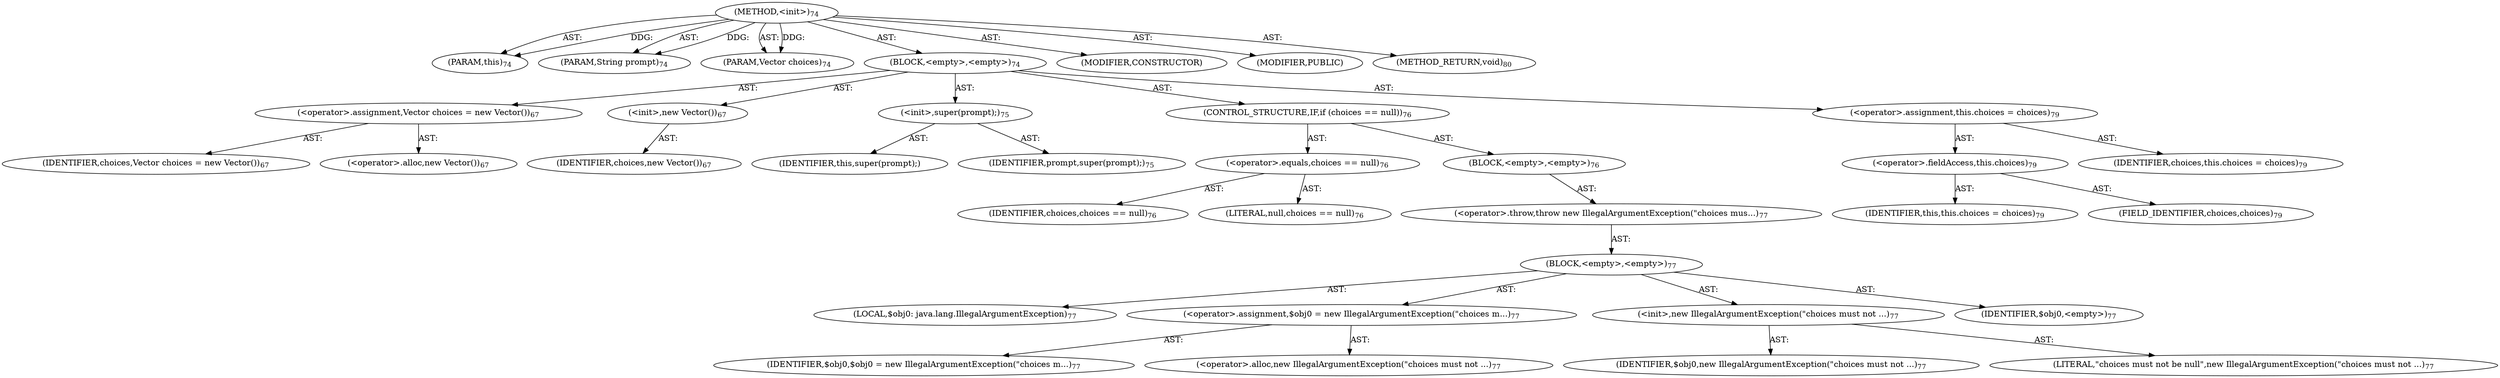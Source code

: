 digraph "&lt;init&gt;" {  
"111669149696" [label = <(METHOD,&lt;init&gt;)<SUB>74</SUB>> ]
"115964116993" [label = <(PARAM,this)<SUB>74</SUB>> ]
"115964116994" [label = <(PARAM,String prompt)<SUB>74</SUB>> ]
"115964116995" [label = <(PARAM,Vector choices)<SUB>74</SUB>> ]
"25769803776" [label = <(BLOCK,&lt;empty&gt;,&lt;empty&gt;)<SUB>74</SUB>> ]
"30064771073" [label = <(&lt;operator&gt;.assignment,Vector choices = new Vector())<SUB>67</SUB>> ]
"68719476740" [label = <(IDENTIFIER,choices,Vector choices = new Vector())<SUB>67</SUB>> ]
"30064771074" [label = <(&lt;operator&gt;.alloc,new Vector())<SUB>67</SUB>> ]
"30064771075" [label = <(&lt;init&gt;,new Vector())<SUB>67</SUB>> ]
"68719476741" [label = <(IDENTIFIER,choices,new Vector())<SUB>67</SUB>> ]
"30064771072" [label = <(&lt;init&gt;,super(prompt);)<SUB>75</SUB>> ]
"68719476737" [label = <(IDENTIFIER,this,super(prompt);)> ]
"68719476739" [label = <(IDENTIFIER,prompt,super(prompt);)<SUB>75</SUB>> ]
"47244640256" [label = <(CONTROL_STRUCTURE,IF,if (choices == null))<SUB>76</SUB>> ]
"30064771076" [label = <(&lt;operator&gt;.equals,choices == null)<SUB>76</SUB>> ]
"68719476742" [label = <(IDENTIFIER,choices,choices == null)<SUB>76</SUB>> ]
"90194313216" [label = <(LITERAL,null,choices == null)<SUB>76</SUB>> ]
"25769803777" [label = <(BLOCK,&lt;empty&gt;,&lt;empty&gt;)<SUB>76</SUB>> ]
"30064771077" [label = <(&lt;operator&gt;.throw,throw new IllegalArgumentException(&quot;choices mus...)<SUB>77</SUB>> ]
"25769803778" [label = <(BLOCK,&lt;empty&gt;,&lt;empty&gt;)<SUB>77</SUB>> ]
"94489280512" [label = <(LOCAL,$obj0: java.lang.IllegalArgumentException)<SUB>77</SUB>> ]
"30064771078" [label = <(&lt;operator&gt;.assignment,$obj0 = new IllegalArgumentException(&quot;choices m...)<SUB>77</SUB>> ]
"68719476743" [label = <(IDENTIFIER,$obj0,$obj0 = new IllegalArgumentException(&quot;choices m...)<SUB>77</SUB>> ]
"30064771079" [label = <(&lt;operator&gt;.alloc,new IllegalArgumentException(&quot;choices must not ...)<SUB>77</SUB>> ]
"30064771080" [label = <(&lt;init&gt;,new IllegalArgumentException(&quot;choices must not ...)<SUB>77</SUB>> ]
"68719476744" [label = <(IDENTIFIER,$obj0,new IllegalArgumentException(&quot;choices must not ...)<SUB>77</SUB>> ]
"90194313217" [label = <(LITERAL,&quot;choices must not be null&quot;,new IllegalArgumentException(&quot;choices must not ...)<SUB>77</SUB>> ]
"68719476745" [label = <(IDENTIFIER,$obj0,&lt;empty&gt;)<SUB>77</SUB>> ]
"30064771081" [label = <(&lt;operator&gt;.assignment,this.choices = choices)<SUB>79</SUB>> ]
"30064771082" [label = <(&lt;operator&gt;.fieldAccess,this.choices)<SUB>79</SUB>> ]
"68719476738" [label = <(IDENTIFIER,this,this.choices = choices)<SUB>79</SUB>> ]
"55834574848" [label = <(FIELD_IDENTIFIER,choices,choices)<SUB>79</SUB>> ]
"68719476746" [label = <(IDENTIFIER,choices,this.choices = choices)<SUB>79</SUB>> ]
"133143986177" [label = <(MODIFIER,CONSTRUCTOR)> ]
"133143986178" [label = <(MODIFIER,PUBLIC)> ]
"128849018880" [label = <(METHOD_RETURN,void)<SUB>80</SUB>> ]
  "111669149696" -> "115964116993"  [ label = "AST: "] 
  "111669149696" -> "115964116994"  [ label = "AST: "] 
  "111669149696" -> "115964116995"  [ label = "AST: "] 
  "111669149696" -> "25769803776"  [ label = "AST: "] 
  "111669149696" -> "133143986177"  [ label = "AST: "] 
  "111669149696" -> "133143986178"  [ label = "AST: "] 
  "111669149696" -> "128849018880"  [ label = "AST: "] 
  "25769803776" -> "30064771073"  [ label = "AST: "] 
  "25769803776" -> "30064771075"  [ label = "AST: "] 
  "25769803776" -> "30064771072"  [ label = "AST: "] 
  "25769803776" -> "47244640256"  [ label = "AST: "] 
  "25769803776" -> "30064771081"  [ label = "AST: "] 
  "30064771073" -> "68719476740"  [ label = "AST: "] 
  "30064771073" -> "30064771074"  [ label = "AST: "] 
  "30064771075" -> "68719476741"  [ label = "AST: "] 
  "30064771072" -> "68719476737"  [ label = "AST: "] 
  "30064771072" -> "68719476739"  [ label = "AST: "] 
  "47244640256" -> "30064771076"  [ label = "AST: "] 
  "47244640256" -> "25769803777"  [ label = "AST: "] 
  "30064771076" -> "68719476742"  [ label = "AST: "] 
  "30064771076" -> "90194313216"  [ label = "AST: "] 
  "25769803777" -> "30064771077"  [ label = "AST: "] 
  "30064771077" -> "25769803778"  [ label = "AST: "] 
  "25769803778" -> "94489280512"  [ label = "AST: "] 
  "25769803778" -> "30064771078"  [ label = "AST: "] 
  "25769803778" -> "30064771080"  [ label = "AST: "] 
  "25769803778" -> "68719476745"  [ label = "AST: "] 
  "30064771078" -> "68719476743"  [ label = "AST: "] 
  "30064771078" -> "30064771079"  [ label = "AST: "] 
  "30064771080" -> "68719476744"  [ label = "AST: "] 
  "30064771080" -> "90194313217"  [ label = "AST: "] 
  "30064771081" -> "30064771082"  [ label = "AST: "] 
  "30064771081" -> "68719476746"  [ label = "AST: "] 
  "30064771082" -> "68719476738"  [ label = "AST: "] 
  "30064771082" -> "55834574848"  [ label = "AST: "] 
  "111669149696" -> "115964116993"  [ label = "DDG: "] 
  "111669149696" -> "115964116994"  [ label = "DDG: "] 
  "111669149696" -> "115964116995"  [ label = "DDG: "] 
}
